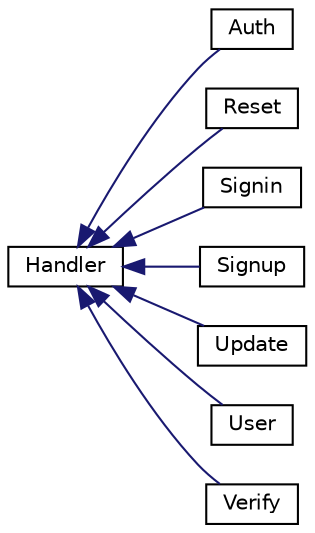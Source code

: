digraph "Graphical Class Hierarchy"
{
  edge [fontname="Helvetica",fontsize="10",labelfontname="Helvetica",labelfontsize="10"];
  node [fontname="Helvetica",fontsize="10",shape=record];
  rankdir="LR";
  Node0 [label="Handler",height=0.2,width=0.4,color="black", fillcolor="white", style="filled",URL="$class_zest_1_1_auth_1_1_handler.html"];
  Node0 -> Node1 [dir="back",color="midnightblue",fontsize="10",style="solid",fontname="Helvetica"];
  Node1 [label="Auth",height=0.2,width=0.4,color="black", fillcolor="white", style="filled",URL="$class_zest_1_1_auth_1_1_auth.html"];
  Node0 -> Node2 [dir="back",color="midnightblue",fontsize="10",style="solid",fontname="Helvetica"];
  Node2 [label="Reset",height=0.2,width=0.4,color="black", fillcolor="white", style="filled",URL="$class_zest_1_1_auth_1_1_reset.html"];
  Node0 -> Node3 [dir="back",color="midnightblue",fontsize="10",style="solid",fontname="Helvetica"];
  Node3 [label="Signin",height=0.2,width=0.4,color="black", fillcolor="white", style="filled",URL="$class_zest_1_1_auth_1_1_signin.html"];
  Node0 -> Node4 [dir="back",color="midnightblue",fontsize="10",style="solid",fontname="Helvetica"];
  Node4 [label="Signup",height=0.2,width=0.4,color="black", fillcolor="white", style="filled",URL="$class_zest_1_1_auth_1_1_signup.html"];
  Node0 -> Node5 [dir="back",color="midnightblue",fontsize="10",style="solid",fontname="Helvetica"];
  Node5 [label="Update",height=0.2,width=0.4,color="black", fillcolor="white", style="filled",URL="$class_zest_1_1_auth_1_1_update.html"];
  Node0 -> Node6 [dir="back",color="midnightblue",fontsize="10",style="solid",fontname="Helvetica"];
  Node6 [label="User",height=0.2,width=0.4,color="black", fillcolor="white", style="filled",URL="$class_zest_1_1_auth_1_1_user.html"];
  Node0 -> Node7 [dir="back",color="midnightblue",fontsize="10",style="solid",fontname="Helvetica"];
  Node7 [label="Verify",height=0.2,width=0.4,color="black", fillcolor="white", style="filled",URL="$class_zest_1_1_auth_1_1_verify.html"];
}
